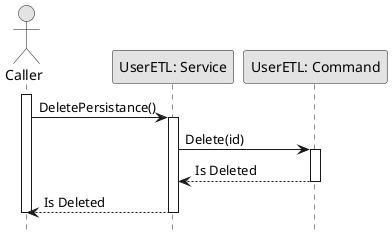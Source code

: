 @startuml DeleteUserETL

skinparam ConditionStyle hline
skinparam Monochrome true
skinparam Shadowing false
hide footbox

actor Caller
participant "UserETL: Service" as UserETLService
participant "UserETL: Command" as UserETLCommand

activate Caller

Caller->UserETLService: DeletePersistance()
activate UserETLService
UserETLService->UserETLCommand: Delete(id)
activate UserETLCommand
UserETLCommand-->UserETLService: Is Deleted
deactivate UserETLCommand
UserETLService-->Caller: Is Deleted
deactivate UserETLService

deactivate Caller

@enduml
